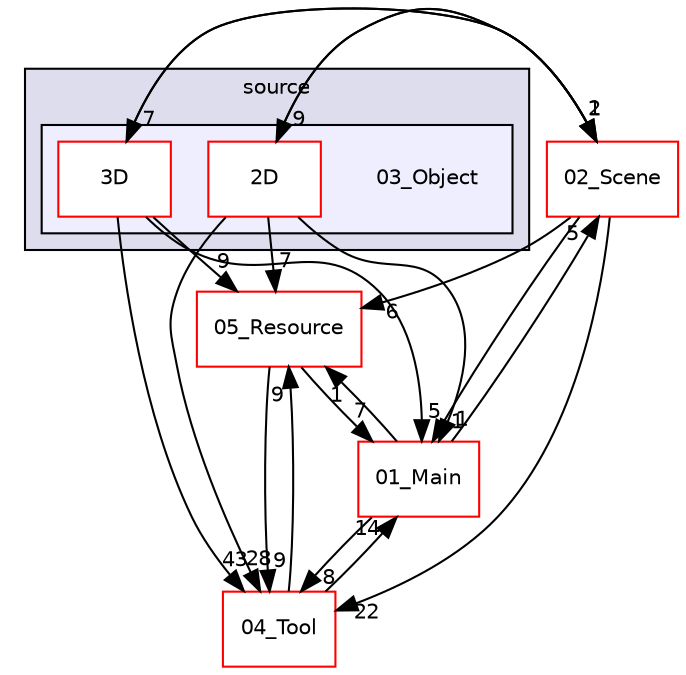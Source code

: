 digraph "C:/HAL/PG関係/03_作成プログラム/03_HAL授業/就職作品/Project/source/03_Object" {
  compound=true
  node [ fontsize="10", fontname="Helvetica"];
  edge [ labelfontsize="10", labelfontname="Helvetica"];
  subgraph clusterdir_b2f33c71d4aa5e7af42a1ca61ff5af1b {
    graph [ bgcolor="#ddddee", pencolor="black", label="source" fontname="Helvetica", fontsize="10", URL="dir_b2f33c71d4aa5e7af42a1ca61ff5af1b.html"]
  subgraph clusterdir_b0e70bc53ec7a5495699a9078a4a2f93 {
    graph [ bgcolor="#eeeeff", pencolor="black", label="" URL="dir_b0e70bc53ec7a5495699a9078a4a2f93.html"];
    dir_b0e70bc53ec7a5495699a9078a4a2f93 [shape=plaintext label="03_Object"];
    dir_84508c0650de88c7b15e7c0c5a9bd07e [shape=box label="2D" color="red" fillcolor="white" style="filled" URL="dir_84508c0650de88c7b15e7c0c5a9bd07e.html"];
    dir_b5c784a4069e49dd96204fa1e19404fe [shape=box label="3D" color="red" fillcolor="white" style="filled" URL="dir_b5c784a4069e49dd96204fa1e19404fe.html"];
  }
  }
  dir_153dde92bfee5403e93b1534741876d0 [shape=box label="02_Scene" fillcolor="white" style="filled" color="red" URL="dir_153dde92bfee5403e93b1534741876d0.html"];
  dir_6e58c436369e4a795ef16d3c489c4702 [shape=box label="05_Resource" fillcolor="white" style="filled" color="red" URL="dir_6e58c436369e4a795ef16d3c489c4702.html"];
  dir_b2ee2f4b37d8460d9f5246ffd8c74e11 [shape=box label="01_Main" fillcolor="white" style="filled" color="red" URL="dir_b2ee2f4b37d8460d9f5246ffd8c74e11.html"];
  dir_48bb4aacea20c6a8378e1408d864b090 [shape=box label="04_Tool" fillcolor="white" style="filled" color="red" URL="dir_48bb4aacea20c6a8378e1408d864b090.html"];
  dir_153dde92bfee5403e93b1534741876d0->dir_b5c784a4069e49dd96204fa1e19404fe [headlabel="7", labeldistance=1.5 headhref="dir_000010_000050.html"];
  dir_153dde92bfee5403e93b1534741876d0->dir_84508c0650de88c7b15e7c0c5a9bd07e [headlabel="9", labeldistance=1.5 headhref="dir_000010_000028.html"];
  dir_153dde92bfee5403e93b1534741876d0->dir_6e58c436369e4a795ef16d3c489c4702 [headlabel="6", labeldistance=1.5 headhref="dir_000010_000158.html"];
  dir_153dde92bfee5403e93b1534741876d0->dir_b2ee2f4b37d8460d9f5246ffd8c74e11 [headlabel="1", labeldistance=1.5 headhref="dir_000010_000001.html"];
  dir_153dde92bfee5403e93b1534741876d0->dir_48bb4aacea20c6a8378e1408d864b090 [headlabel="22", labeldistance=1.5 headhref="dir_000010_000080.html"];
  dir_b5c784a4069e49dd96204fa1e19404fe->dir_153dde92bfee5403e93b1534741876d0 [headlabel="2", labeldistance=1.5 headhref="dir_000050_000010.html"];
  dir_b5c784a4069e49dd96204fa1e19404fe->dir_6e58c436369e4a795ef16d3c489c4702 [headlabel="9", labeldistance=1.5 headhref="dir_000050_000158.html"];
  dir_b5c784a4069e49dd96204fa1e19404fe->dir_b2ee2f4b37d8460d9f5246ffd8c74e11 [headlabel="5", labeldistance=1.5 headhref="dir_000050_000001.html"];
  dir_b5c784a4069e49dd96204fa1e19404fe->dir_48bb4aacea20c6a8378e1408d864b090 [headlabel="43", labeldistance=1.5 headhref="dir_000050_000080.html"];
  dir_84508c0650de88c7b15e7c0c5a9bd07e->dir_153dde92bfee5403e93b1534741876d0 [headlabel="1", labeldistance=1.5 headhref="dir_000028_000010.html"];
  dir_84508c0650de88c7b15e7c0c5a9bd07e->dir_6e58c436369e4a795ef16d3c489c4702 [headlabel="7", labeldistance=1.5 headhref="dir_000028_000158.html"];
  dir_84508c0650de88c7b15e7c0c5a9bd07e->dir_b2ee2f4b37d8460d9f5246ffd8c74e11 [headlabel="1", labeldistance=1.5 headhref="dir_000028_000001.html"];
  dir_84508c0650de88c7b15e7c0c5a9bd07e->dir_48bb4aacea20c6a8378e1408d864b090 [headlabel="28", labeldistance=1.5 headhref="dir_000028_000080.html"];
  dir_6e58c436369e4a795ef16d3c489c4702->dir_b2ee2f4b37d8460d9f5246ffd8c74e11 [headlabel="7", labeldistance=1.5 headhref="dir_000158_000001.html"];
  dir_6e58c436369e4a795ef16d3c489c4702->dir_48bb4aacea20c6a8378e1408d864b090 [headlabel="9", labeldistance=1.5 headhref="dir_000158_000080.html"];
  dir_b2ee2f4b37d8460d9f5246ffd8c74e11->dir_153dde92bfee5403e93b1534741876d0 [headlabel="5", labeldistance=1.5 headhref="dir_000001_000010.html"];
  dir_b2ee2f4b37d8460d9f5246ffd8c74e11->dir_6e58c436369e4a795ef16d3c489c4702 [headlabel="1", labeldistance=1.5 headhref="dir_000001_000158.html"];
  dir_b2ee2f4b37d8460d9f5246ffd8c74e11->dir_48bb4aacea20c6a8378e1408d864b090 [headlabel="8", labeldistance=1.5 headhref="dir_000001_000080.html"];
  dir_48bb4aacea20c6a8378e1408d864b090->dir_6e58c436369e4a795ef16d3c489c4702 [headlabel="9", labeldistance=1.5 headhref="dir_000080_000158.html"];
  dir_48bb4aacea20c6a8378e1408d864b090->dir_b2ee2f4b37d8460d9f5246ffd8c74e11 [headlabel="14", labeldistance=1.5 headhref="dir_000080_000001.html"];
}
